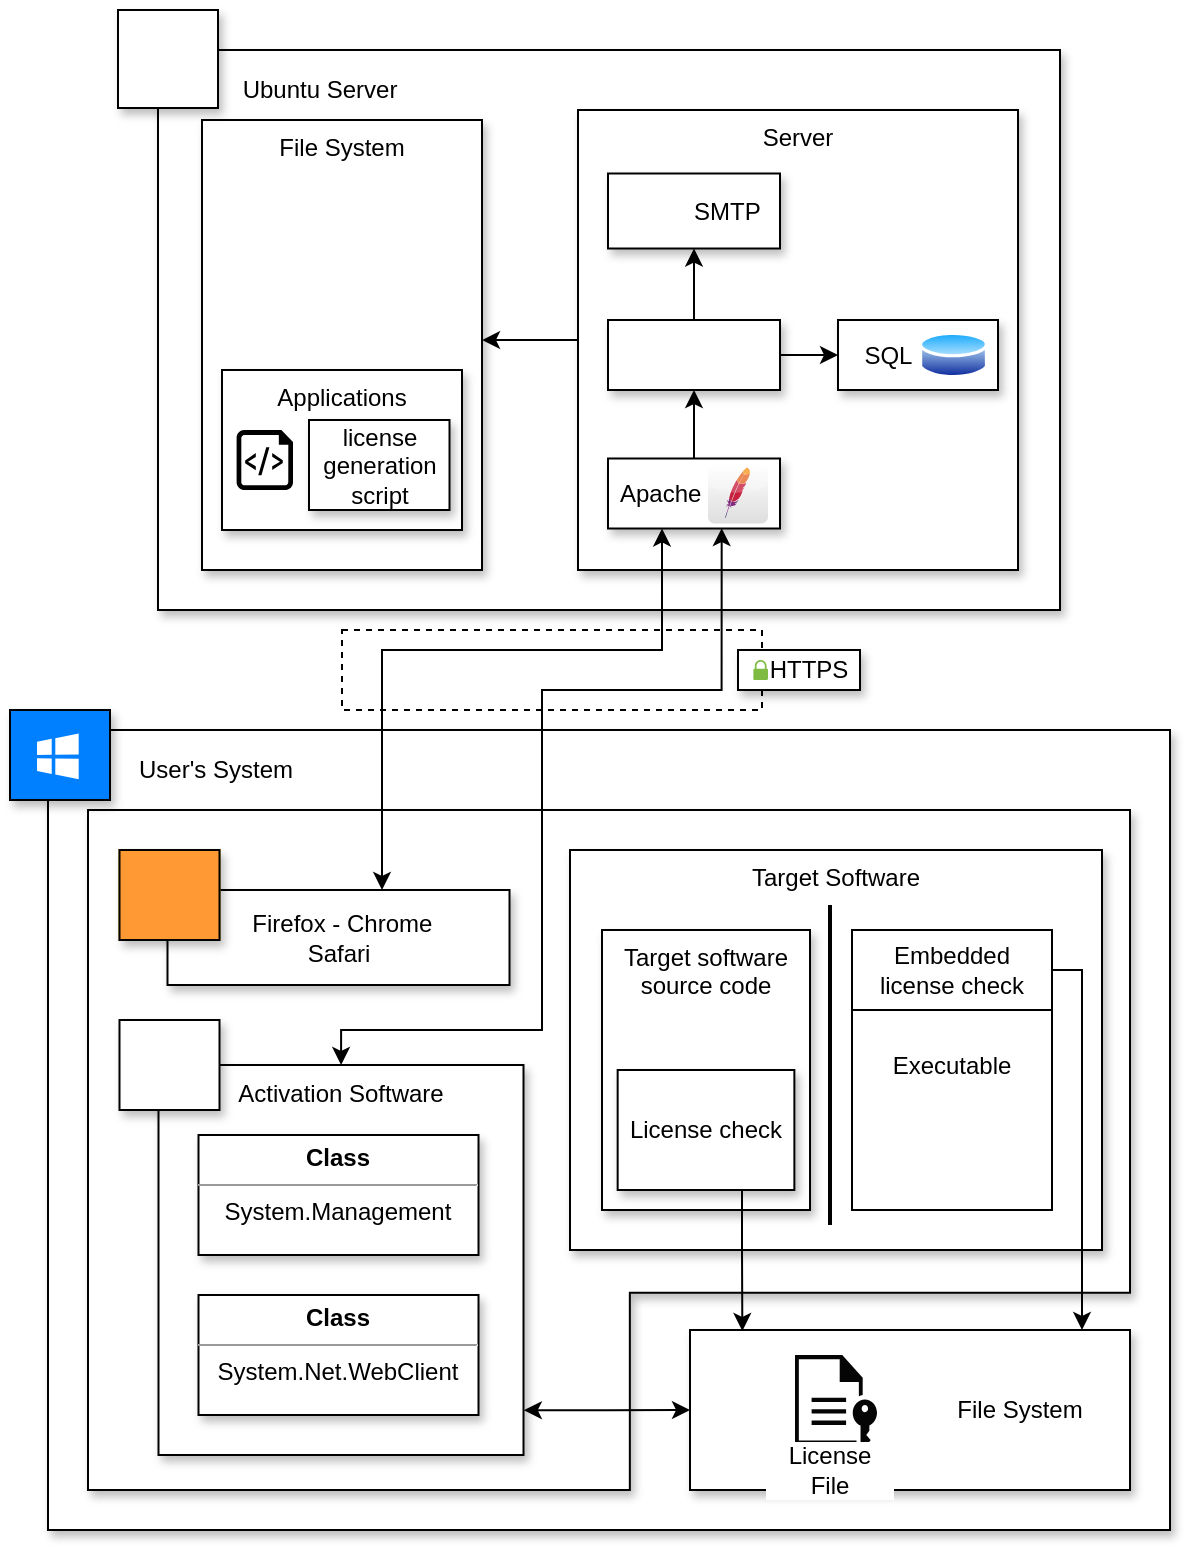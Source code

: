 <mxfile version="15.8.4"><diagram id="l9h-be2AoQLYjOmCdiXf" name="Page-1"><mxGraphModel dx="1422" dy="770" grid="1" gridSize="10" guides="1" tooltips="1" connect="1" arrows="1" fold="1" page="1" pageScale="1" pageWidth="827" pageHeight="1169" math="0" shadow="0"><root><mxCell id="0"/><mxCell id="1" parent="0"/><mxCell id="xCH91MbwiDZ83T-bRbjI-1" value="" style="rounded=0;whiteSpace=wrap;html=1;fillColor=none;dashed=1;" vertex="1" parent="1"><mxGeometry x="290" y="470" width="210" height="40" as="geometry"/></mxCell><mxCell id="xCH91MbwiDZ83T-bRbjI-2" value="" style="rounded=0;whiteSpace=wrap;html=1;sketch=0;shadow=1;" vertex="1" parent="1"><mxGeometry x="198" y="180" width="451" height="280" as="geometry"/></mxCell><mxCell id="xCH91MbwiDZ83T-bRbjI-83" style="edgeStyle=orthogonalEdgeStyle;rounded=0;orthogonalLoop=1;jettySize=auto;html=1;entryX=1;entryY=0.489;entryDx=0;entryDy=0;entryPerimeter=0;" edge="1" parent="1" source="xCH91MbwiDZ83T-bRbjI-3" target="xCH91MbwiDZ83T-bRbjI-14"><mxGeometry relative="1" as="geometry"/></mxCell><mxCell id="xCH91MbwiDZ83T-bRbjI-3" value="Server" style="rounded=0;whiteSpace=wrap;html=1;verticalAlign=top;sketch=0;shadow=1;" vertex="1" parent="1"><mxGeometry x="408" y="210" width="220" height="230" as="geometry"/></mxCell><mxCell id="xCH91MbwiDZ83T-bRbjI-4" value="" style="rounded=0;whiteSpace=wrap;html=1;sketch=0;shadow=1;" vertex="1" parent="1"><mxGeometry x="143" y="520" width="561" height="400" as="geometry"/></mxCell><mxCell id="xCH91MbwiDZ83T-bRbjI-5" value="" style="verticalLabelPosition=bottom;verticalAlign=middle;html=1;shape=mxgraph.basic.polygon;polyCoords=[[0.25,0],[0.75,0],[1,0],[1,0.71],[0.52,0.71],[0.52,1],[0,1],[0,0]];polyline=0;rounded=0;shadow=1;sketch=0;fontColor=none;strokeWidth=1;fillColor=default;" vertex="1" parent="1"><mxGeometry x="163" y="560" width="521" height="340" as="geometry"/></mxCell><mxCell id="xCH91MbwiDZ83T-bRbjI-63" style="edgeStyle=orthogonalEdgeStyle;rounded=0;orthogonalLoop=1;jettySize=auto;html=1;entryX=0.5;entryY=1;entryDx=0;entryDy=0;" edge="1" parent="1" source="xCH91MbwiDZ83T-bRbjI-7" target="xCH91MbwiDZ83T-bRbjI-12"><mxGeometry relative="1" as="geometry"/></mxCell><mxCell id="xCH91MbwiDZ83T-bRbjI-7" value="Apache&amp;nbsp;&amp;nbsp;&amp;nbsp;&amp;nbsp;&amp;nbsp;&amp;nbsp;&amp;nbsp;&amp;nbsp;&amp;nbsp;&amp;nbsp; " style="rounded=0;whiteSpace=wrap;html=1;sketch=0;shadow=1;" vertex="1" parent="1"><mxGeometry x="423" y="384.25" width="86" height="35" as="geometry"/></mxCell><mxCell id="xCH91MbwiDZ83T-bRbjI-8" value="SQL &amp;nbsp; &amp;nbsp;&amp;nbsp;&amp;nbsp;&amp;nbsp;&amp;nbsp;&amp;nbsp; " style="rounded=0;whiteSpace=wrap;html=1;sketch=0;shadow=1;" vertex="1" parent="1"><mxGeometry x="538" y="315" width="80" height="35" as="geometry"/></mxCell><mxCell id="xCH91MbwiDZ83T-bRbjI-9" style="edgeStyle=orthogonalEdgeStyle;rounded=0;orthogonalLoop=1;jettySize=auto;html=1;entryX=0;entryY=0.5;entryDx=0;entryDy=0;" edge="1" parent="1" source="xCH91MbwiDZ83T-bRbjI-12" target="xCH91MbwiDZ83T-bRbjI-8"><mxGeometry relative="1" as="geometry"/></mxCell><mxCell id="xCH91MbwiDZ83T-bRbjI-62" style="edgeStyle=orthogonalEdgeStyle;rounded=0;orthogonalLoop=1;jettySize=auto;html=1;" edge="1" parent="1" source="xCH91MbwiDZ83T-bRbjI-12" target="xCH91MbwiDZ83T-bRbjI-13"><mxGeometry relative="1" as="geometry"/></mxCell><mxCell id="xCH91MbwiDZ83T-bRbjI-12" value="" style="rounded=0;whiteSpace=wrap;html=1;sketch=0;shadow=1;" vertex="1" parent="1"><mxGeometry x="423" y="315" width="86" height="35" as="geometry"/></mxCell><mxCell id="xCH91MbwiDZ83T-bRbjI-13" value="&amp;nbsp;&amp;nbsp;&amp;nbsp;&amp;nbsp;&amp;nbsp;&amp;nbsp;&amp;nbsp;&amp;nbsp;&amp;nbsp; SMTP" style="rounded=0;whiteSpace=wrap;html=1;sketch=0;shadow=1;" vertex="1" parent="1"><mxGeometry x="423" y="241.75" width="86" height="37.5" as="geometry"/></mxCell><mxCell id="xCH91MbwiDZ83T-bRbjI-14" value="&lt;div&gt;File System&lt;/div&gt;&lt;div&gt;&lt;br&gt;&lt;/div&gt;" style="rounded=0;whiteSpace=wrap;html=1;verticalAlign=top;sketch=0;shadow=1;" vertex="1" parent="1"><mxGeometry x="220" y="215" width="140" height="225" as="geometry"/></mxCell><mxCell id="xCH91MbwiDZ83T-bRbjI-15" value="Applications" style="rounded=0;whiteSpace=wrap;html=1;verticalAlign=top;sketch=0;shadow=1;" vertex="1" parent="1"><mxGeometry x="230" y="340" width="120" height="80" as="geometry"/></mxCell><mxCell id="xCH91MbwiDZ83T-bRbjI-16" value="license generation script" style="rounded=0;whiteSpace=wrap;html=1;verticalAlign=middle;sketch=0;shadow=1;" vertex="1" parent="1"><mxGeometry x="273.5" y="365" width="70.25" height="45" as="geometry"/></mxCell><mxCell id="xCH91MbwiDZ83T-bRbjI-17" value="" style="shape=image;html=1;verticalAlign=top;verticalLabelPosition=bottom;labelBackgroundColor=#ffffff;imageAspect=0;aspect=fixed;image=https://cdn3.iconfinder.com/data/icons/file-extension-names-vol-3-2/512/38-128.png;rounded=0;sketch=0;" vertex="1" parent="1"><mxGeometry x="233.75" y="240" width="45" height="45" as="geometry"/></mxCell><mxCell id="xCH91MbwiDZ83T-bRbjI-18" value="" style="shape=image;html=1;verticalAlign=top;verticalLabelPosition=bottom;labelBackgroundColor=#ffffff;imageAspect=0;aspect=fixed;image=https://cdn3.iconfinder.com/data/icons/file-extension-names-vol-3-2/512/48-128.png;rounded=0;sketch=0;" vertex="1" parent="1"><mxGeometry x="301.25" y="285" width="45" height="45" as="geometry"/></mxCell><mxCell id="xCH91MbwiDZ83T-bRbjI-19" value="" style="shape=image;html=1;verticalAlign=top;verticalLabelPosition=bottom;labelBackgroundColor=#ffffff;imageAspect=0;aspect=fixed;image=https://cdn3.iconfinder.com/data/icons/file-extension-names-vol-3-2/512/26-128.png;rounded=0;sketch=0;" vertex="1" parent="1"><mxGeometry x="298.75" y="240" width="45" height="45" as="geometry"/></mxCell><mxCell id="xCH91MbwiDZ83T-bRbjI-20" value="" style="shape=image;html=1;verticalAlign=top;verticalLabelPosition=bottom;labelBackgroundColor=#ffffff;imageAspect=0;aspect=fixed;image=https://cdn3.iconfinder.com/data/icons/file-extension-names-vol-3-2/512/23-128.png;rounded=0;sketch=0;" vertex="1" parent="1"><mxGeometry x="233.75" y="285" width="45" height="45" as="geometry"/></mxCell><mxCell id="xCH91MbwiDZ83T-bRbjI-21" style="edgeStyle=orthogonalEdgeStyle;rounded=0;orthogonalLoop=1;jettySize=auto;html=1;startArrow=classic;startFill=1;entryX=0.319;entryY=0.999;entryDx=0;entryDy=0;entryPerimeter=0;" edge="1" parent="1" source="xCH91MbwiDZ83T-bRbjI-22" target="xCH91MbwiDZ83T-bRbjI-7"><mxGeometry relative="1" as="geometry"><Array as="points"><mxPoint x="310" y="480"/><mxPoint x="450" y="480"/><mxPoint x="450" y="419"/></Array></mxGeometry></mxCell><mxCell id="xCH91MbwiDZ83T-bRbjI-22" value="&lt;div&gt;&amp;nbsp;Firefox - Chrome&lt;br&gt;&lt;/div&gt;&lt;div&gt;Safari&lt;/div&gt;" style="rounded=0;whiteSpace=wrap;html=1;verticalAlign=middle;sketch=0;shadow=1;" vertex="1" parent="1"><mxGeometry x="202.75" y="600" width="171" height="47.5" as="geometry"/></mxCell><mxCell id="xCH91MbwiDZ83T-bRbjI-23" style="edgeStyle=orthogonalEdgeStyle;rounded=0;orthogonalLoop=1;jettySize=auto;html=1;jumpStyle=line;startArrow=classic;startFill=1;entryX=0.661;entryY=0.995;entryDx=0;entryDy=0;entryPerimeter=0;" edge="1" parent="1" source="xCH91MbwiDZ83T-bRbjI-24" target="xCH91MbwiDZ83T-bRbjI-7"><mxGeometry relative="1" as="geometry"><Array as="points"><mxPoint x="290" y="670"/><mxPoint x="390" y="670"/><mxPoint x="390" y="500"/><mxPoint x="480" y="500"/></Array></mxGeometry></mxCell><mxCell id="xCH91MbwiDZ83T-bRbjI-24" value="Activation Software" style="rounded=0;whiteSpace=wrap;html=1;verticalAlign=top;sketch=0;shadow=1;" vertex="1" parent="1"><mxGeometry x="198.25" y="687.5" width="182.5" height="195" as="geometry"/></mxCell><mxCell id="xCH91MbwiDZ83T-bRbjI-25" value="&amp;nbsp;&amp;nbsp; HTTPS" style="rounded=0;whiteSpace=wrap;html=1;shadow=1;sketch=0;verticalAlign=middle;" vertex="1" parent="1"><mxGeometry x="488" y="480" width="61" height="20" as="geometry"/></mxCell><mxCell id="xCH91MbwiDZ83T-bRbjI-26" value="&lt;p style=&quot;margin: 4px 0px 0px;&quot;&gt;&lt;b&gt;Class&lt;/b&gt;&lt;/p&gt;&lt;hr size=&quot;1&quot;&gt;&lt;div style=&quot;height: 2px&quot;&gt;&lt;span style=&quot;white-space: pre&quot;&gt;System.Management&lt;br&gt;&lt;/span&gt;&lt;/div&gt;" style="verticalAlign=middle;align=center;overflow=fill;fontSize=12;fontFamily=Helvetica;html=1;shadow=1;" vertex="1" parent="1"><mxGeometry x="218.25" y="722.5" width="140" height="60" as="geometry"/></mxCell><mxCell id="xCH91MbwiDZ83T-bRbjI-27" value="&lt;p style=&quot;margin: 4px 0px 0px&quot;&gt;&lt;b&gt;Class&lt;/b&gt;&lt;/p&gt;&lt;hr size=&quot;1&quot;&gt;&lt;div style=&quot;height: 2px&quot;&gt;&lt;span style=&quot;white-space: pre&quot;&gt;System.Net.WebClient&lt;br&gt;&lt;/span&gt;&lt;/div&gt;" style="verticalAlign=middle;align=center;overflow=fill;fontSize=12;fontFamily=Helvetica;html=1;shadow=1;" vertex="1" parent="1"><mxGeometry x="218.25" y="802.5" width="140" height="60" as="geometry"/></mxCell><mxCell id="xCH91MbwiDZ83T-bRbjI-28" value="" style="group" vertex="1" connectable="0" parent="1"><mxGeometry x="178.75" y="665" width="50" height="45" as="geometry"/></mxCell><mxCell id="xCH91MbwiDZ83T-bRbjI-29" value="" style="rounded=0;whiteSpace=wrap;html=1;sketch=0;shadow=1;" vertex="1" parent="xCH91MbwiDZ83T-bRbjI-28"><mxGeometry width="50" height="45" as="geometry"/></mxCell><mxCell id="xCH91MbwiDZ83T-bRbjI-30" value="" style="shape=image;verticalLabelPosition=bottom;labelBackgroundColor=#ffffff;verticalAlign=top;aspect=fixed;imageAspect=0;image=http://www.techbaz.org/Course/img/csharp-logo.png;" vertex="1" parent="xCH91MbwiDZ83T-bRbjI-28"><mxGeometry x="2.5" y="1.38" width="45" height="42.23" as="geometry"/></mxCell><mxCell id="xCH91MbwiDZ83T-bRbjI-31" value="" style="group;fillColor=#ffe6cc;strokeColor=#d79b00;" vertex="1" connectable="0" parent="1"><mxGeometry x="178.75" y="580" width="50" height="45" as="geometry"/></mxCell><mxCell id="xCH91MbwiDZ83T-bRbjI-32" value="" style="rounded=0;whiteSpace=wrap;html=1;sketch=0;shadow=1;fillColor=#FF9933;" vertex="1" parent="xCH91MbwiDZ83T-bRbjI-31"><mxGeometry width="50" height="45" as="geometry"/></mxCell><mxCell id="xCH91MbwiDZ83T-bRbjI-33" value="" style="shape=image;html=1;verticalAlign=top;verticalLabelPosition=bottom;labelBackgroundColor=#ffffff;imageAspect=0;aspect=fixed;image=https://cdn0.iconfinder.com/data/icons/picons-social/57/72-firefox-2-128.png;rounded=0;shadow=0;sketch=0;strokeWidth=1;imageBackground=none;" vertex="1" parent="xCH91MbwiDZ83T-bRbjI-31"><mxGeometry x="2.5" width="45" height="45" as="geometry"/></mxCell><mxCell id="xCH91MbwiDZ83T-bRbjI-34" value="" style="rounded=0;whiteSpace=wrap;html=1;verticalAlign=bottom;sketch=0;shadow=1;align=right;" vertex="1" parent="1"><mxGeometry x="464" y="820" width="220" height="80" as="geometry"/></mxCell><mxCell id="xCH91MbwiDZ83T-bRbjI-35" value="Target Software" style="rounded=0;whiteSpace=wrap;html=1;verticalAlign=top;sketch=0;shadow=1;" vertex="1" parent="1"><mxGeometry x="404" y="580" width="266" height="200" as="geometry"/></mxCell><mxCell id="xCH91MbwiDZ83T-bRbjI-41" value="Target software source code" style="rounded=0;whiteSpace=wrap;html=1;verticalAlign=top;sketch=0;shadow=1;" vertex="1" parent="1"><mxGeometry x="420" y="620" width="104" height="140" as="geometry"/></mxCell><mxCell id="xCH91MbwiDZ83T-bRbjI-42" value="" style="sketch=0;pointerEvents=1;shadow=0;dashed=0;html=1;strokeColor=none;fillColor=#050505;labelPosition=center;verticalLabelPosition=bottom;verticalAlign=bottom;outlineConnect=0;align=center;shape=mxgraph.office.concepts.file_key;rounded=0;" vertex="1" parent="1"><mxGeometry x="516.5" y="832.5" width="41" height="50" as="geometry"/></mxCell><mxCell id="xCH91MbwiDZ83T-bRbjI-43" style="edgeStyle=orthogonalEdgeStyle;rounded=0;orthogonalLoop=1;jettySize=auto;html=1;startArrow=classic;startFill=1;exitX=1.001;exitY=0.885;exitDx=0;exitDy=0;exitPerimeter=0;" edge="1" parent="1" target="xCH91MbwiDZ83T-bRbjI-34" source="xCH91MbwiDZ83T-bRbjI-24"><mxGeometry relative="1" as="geometry"><mxPoint x="372" y="850" as="sourcePoint"/><mxPoint x="353.5" y="975.007" as="targetPoint"/><Array as="points"/></mxGeometry></mxCell><mxCell id="xCH91MbwiDZ83T-bRbjI-44" value="" style="rounded=0;whiteSpace=wrap;html=1;sketch=0;shadow=1;fillColor=#007FFF;" vertex="1" parent="1"><mxGeometry x="124" y="510" width="50" height="45" as="geometry"/></mxCell><mxCell id="xCH91MbwiDZ83T-bRbjI-45" value="" style="sketch=0;pointerEvents=1;shadow=0;dashed=0;html=1;strokeColor=none;fillColor=#007FFF;labelPosition=center;verticalLabelPosition=bottom;verticalAlign=top;align=center;outlineConnect=0;shape=mxgraph.veeam2.microsoft_windows;rounded=0;fontColor=none;" vertex="1" parent="1"><mxGeometry x="129" y="512.5" width="40" height="40" as="geometry"/></mxCell><mxCell id="xCH91MbwiDZ83T-bRbjI-46" value="" style="group" vertex="1" connectable="0" parent="1"><mxGeometry x="178" y="160" width="50" height="49" as="geometry"/></mxCell><mxCell id="xCH91MbwiDZ83T-bRbjI-47" value="" style="rounded=0;whiteSpace=wrap;html=1;sketch=0;shadow=1;" vertex="1" parent="xCH91MbwiDZ83T-bRbjI-46"><mxGeometry width="50" height="49" as="geometry"/></mxCell><mxCell id="xCH91MbwiDZ83T-bRbjI-48" value="" style="group" vertex="1" connectable="0" parent="xCH91MbwiDZ83T-bRbjI-46"><mxGeometry x="2" y="2" width="45" height="45" as="geometry"/></mxCell><mxCell id="xCH91MbwiDZ83T-bRbjI-49" value="" style="shape=image;html=1;verticalAlign=top;verticalLabelPosition=bottom;labelBackgroundColor=#ffffff;imageAspect=0;aspect=fixed;image=https://cdn1.iconfinder.com/data/icons/operating-system-flat-1/30/linux-128.png;rounded=0;shadow=1;sketch=0;fontColor=none;strokeWidth=1;fillColor=#000000;fontStyle=4" vertex="1" parent="xCH91MbwiDZ83T-bRbjI-48"><mxGeometry x="16" y="12" width="21" height="21" as="geometry"/></mxCell><mxCell id="xCH91MbwiDZ83T-bRbjI-50" value="" style="shape=image;html=1;verticalAlign=top;verticalLabelPosition=bottom;labelBackgroundColor=#ffffff;imageAspect=0;aspect=fixed;image=https://cdn1.iconfinder.com/data/icons/logos-brands-1/24/logo_brand_brands_logos_ubuntu-128.png;rounded=0;shadow=1;sketch=0;fontColor=none;strokeWidth=1;fillColor=#000000;fontStyle=4" vertex="1" parent="xCH91MbwiDZ83T-bRbjI-48"><mxGeometry width="45" height="45" as="geometry"/></mxCell><mxCell id="xCH91MbwiDZ83T-bRbjI-52" value="" style="sketch=0;aspect=fixed;pointerEvents=1;shadow=0;dashed=0;html=1;strokeColor=none;labelPosition=center;verticalLabelPosition=bottom;verticalAlign=top;align=center;fillColor=#000000;shape=mxgraph.azure.script_file" vertex="1" parent="1"><mxGeometry x="237.3" y="370" width="28.2" height="30" as="geometry"/></mxCell><mxCell id="xCH91MbwiDZ83T-bRbjI-53" value="" style="shape=image;html=1;verticalAlign=top;verticalLabelPosition=bottom;labelBackgroundColor=#ffffff;imageAspect=0;aspect=fixed;image=https://cdn4.iconfinder.com/data/icons/scripting-and-programming-languages/512/php-128.png;dashed=1;fillColor=#000000;" vertex="1" parent="1"><mxGeometry x="445.04" y="314.54" width="35.93" height="35.93" as="geometry"/></mxCell><mxCell id="xCH91MbwiDZ83T-bRbjI-54" value="" style="aspect=fixed;perimeter=ellipsePerimeter;html=1;align=center;shadow=0;dashed=0;spacingTop=3;image;image=img/lib/active_directory/database.svg;strokeColor=#FFFFFF;fillColor=#000000;fontColor=#000000;" vertex="1" parent="1"><mxGeometry x="578.54" y="319.75" width="34.46" height="25.5" as="geometry"/></mxCell><mxCell id="xCH91MbwiDZ83T-bRbjI-55" value="" style="dashed=0;outlineConnect=0;html=1;align=center;labelPosition=center;verticalLabelPosition=bottom;verticalAlign=top;shape=mxgraph.webicons.apache;gradientColor=#DFDEDE;fontColor=#000000;strokeColor=#FFFFFF;aspect=fixed;" vertex="1" parent="1"><mxGeometry x="473" y="386.75" width="30" height="30" as="geometry"/></mxCell><mxCell id="xCH91MbwiDZ83T-bRbjI-56" value="" style="shape=image;html=1;verticalAlign=top;verticalLabelPosition=bottom;labelBackgroundColor=#ffffff;imageAspect=0;aspect=fixed;image=https://cdn4.iconfinder.com/data/icons/miu-black-social-2/60/mail-128.png;labelBorderColor=none;fontColor=default;strokeColor=#000000;fillColor=none;gradientColor=none;" vertex="1" parent="1"><mxGeometry x="425.75" y="243.88" width="33.25" height="33.25" as="geometry"/></mxCell><mxCell id="xCH91MbwiDZ83T-bRbjI-57" value="" style="sketch=0;pointerEvents=1;shadow=0;dashed=0;html=1;strokeColor=none;labelPosition=center;verticalLabelPosition=bottom;verticalAlign=top;outlineConnect=0;align=center;shape=mxgraph.office.security.lock_protected;fillColor=#7FBA42;labelBackgroundColor=none;labelBorderColor=none;fontColor=#39FF2B;aspect=fixed;" vertex="1" parent="1"><mxGeometry x="495.69" y="485" width="7.31" height="10" as="geometry"/></mxCell><mxCell id="xCH91MbwiDZ83T-bRbjI-69" value="" style="line;strokeWidth=2;direction=south;html=1;verticalAlign=middle;" vertex="1" parent="1"><mxGeometry x="529" y="607.5" width="10" height="160" as="geometry"/></mxCell><mxCell id="xCH91MbwiDZ83T-bRbjI-77" style="edgeStyle=orthogonalEdgeStyle;rounded=0;orthogonalLoop=1;jettySize=auto;html=1;" edge="1" parent="1" source="xCH91MbwiDZ83T-bRbjI-73" target="xCH91MbwiDZ83T-bRbjI-34"><mxGeometry relative="1" as="geometry"><Array as="points"><mxPoint x="660" y="640"/></Array></mxGeometry></mxCell><mxCell id="xCH91MbwiDZ83T-bRbjI-73" value="Embedded license check" style="rounded=0;whiteSpace=wrap;html=1;align=center;verticalAlign=middle;" vertex="1" parent="1"><mxGeometry x="545" y="620" width="100" height="40" as="geometry"/></mxCell><mxCell id="xCH91MbwiDZ83T-bRbjI-74" value="&lt;div&gt;&lt;br&gt;&lt;/div&gt;&lt;div&gt;Executable&lt;/div&gt;" style="rounded=0;whiteSpace=wrap;html=1;align=center;verticalAlign=top;" vertex="1" parent="1"><mxGeometry x="545" y="660" width="100" height="100" as="geometry"/></mxCell><mxCell id="xCH91MbwiDZ83T-bRbjI-51" value="" style="shape=image;html=1;verticalAlign=top;verticalLabelPosition=bottom;labelBackgroundColor=#ffffff;imageAspect=0;aspect=fixed;image=https://cdn3.iconfinder.com/data/icons/file-extension-names-vol-3-2/512/42-128.png;dashed=1;fillColor=none;" vertex="1" parent="1"><mxGeometry x="572.5" y="702.5" width="45" height="45" as="geometry"/></mxCell><mxCell id="xCH91MbwiDZ83T-bRbjI-76" value="File System" style="text;html=1;strokeColor=none;fillColor=none;align=center;verticalAlign=middle;whiteSpace=wrap;rounded=0;" vertex="1" parent="1"><mxGeometry x="594" y="845" width="70" height="30" as="geometry"/></mxCell><mxCell id="xCH91MbwiDZ83T-bRbjI-79" style="edgeStyle=orthogonalEdgeStyle;rounded=0;orthogonalLoop=1;jettySize=auto;html=1;entryX=0.119;entryY=0.006;entryDx=0;entryDy=0;entryPerimeter=0;" edge="1" parent="1" source="xCH91MbwiDZ83T-bRbjI-40" target="xCH91MbwiDZ83T-bRbjI-34"><mxGeometry relative="1" as="geometry"><Array as="points"><mxPoint x="490" y="780"/><mxPoint x="490" y="780"/></Array></mxGeometry></mxCell><mxCell id="xCH91MbwiDZ83T-bRbjI-40" value="License check" style="rounded=0;whiteSpace=wrap;html=1;verticalAlign=middle;sketch=0;shadow=1;" vertex="1" parent="1"><mxGeometry x="427.83" y="690" width="88.35" height="60" as="geometry"/></mxCell><mxCell id="xCH91MbwiDZ83T-bRbjI-38" value="" style="shape=image;verticalLabelPosition=bottom;labelBackgroundColor=#FFFFFF;verticalAlign=top;aspect=fixed;imageAspect=0;image=http://www.techbaz.org/Course/img/csharp-logo.png;" vertex="1" parent="1"><mxGeometry x="460.01" y="657.5" width="23.98" height="22.5" as="geometry"/></mxCell><mxCell id="xCH91MbwiDZ83T-bRbjI-80" value="User's System" style="text;html=1;strokeColor=none;fillColor=none;align=center;verticalAlign=middle;whiteSpace=wrap;rounded=0;labelBackgroundColor=#FFFFFF;" vertex="1" parent="1"><mxGeometry x="174" y="525" width="106" height="30" as="geometry"/></mxCell><mxCell id="xCH91MbwiDZ83T-bRbjI-81" value="Ubuntu Server" style="text;html=1;strokeColor=none;fillColor=none;align=center;verticalAlign=middle;whiteSpace=wrap;rounded=0;labelBackgroundColor=#FFFFFF;" vertex="1" parent="1"><mxGeometry x="228" y="185" width="102" height="30" as="geometry"/></mxCell><mxCell id="xCH91MbwiDZ83T-bRbjI-84" value="License File" style="text;html=1;strokeColor=none;fillColor=none;align=center;verticalAlign=middle;whiteSpace=wrap;rounded=0;labelBackgroundColor=#FFFFFF;" vertex="1" parent="1"><mxGeometry x="501" y="875" width="66" height="30" as="geometry"/></mxCell></root></mxGraphModel></diagram></mxfile>